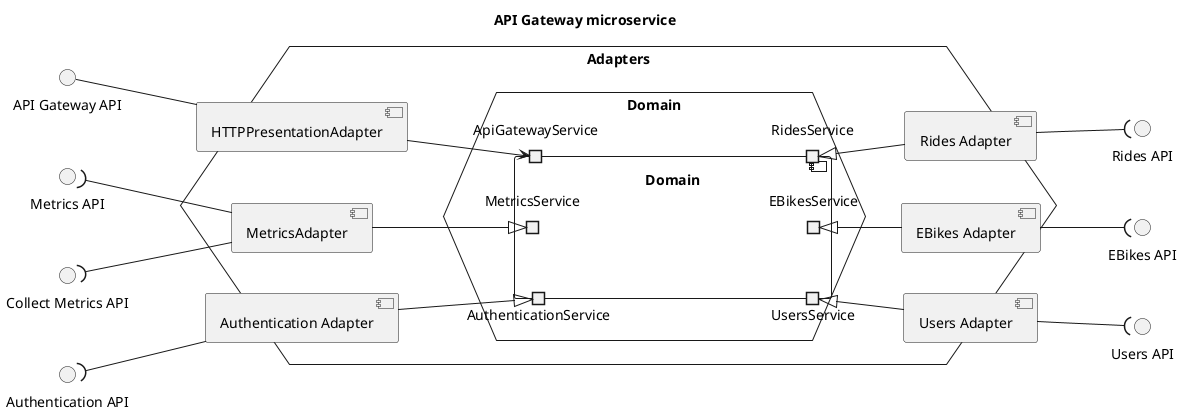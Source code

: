 @startuml apigateway-components

title "API Gateway microservice"

left to right direction

interface "Users API" as UsersAPI
interface "EBikes API" as EBikesAPI
interface "Rides API" as RidesAPI
interface "Authentication API" as AuthAPI
interface "API Gateway API" as APIGatewayAPI
interface "Collect Metrics API" as CollectMetricsAPI
interface "Metrics API" as MetricsAPI

hexagon Adapters {
    hexagon Domain as DomainHex {
        component Domain {
            portin MetricsService
            portin AuthenticationService
            portin ApiGatewayService
            portout UsersService
            portout EBikesService
            portout RidesService
        }
    }

    component "Authentication Adapter" as AuthAdapter
    AuthAdapter -d-|> AuthenticationService
    AuthAdapter -u-( AuthAPI

    component MetricsAdapter
    MetricsAdapter -d-|> MetricsService
    MetricsAdapter -u-( CollectMetricsAPI
    MetricsAdapter -u-( MetricsAPI

    component "HTTPPresentationAdapter" as HTTPAdapter
    HTTPAdapter -d-> ApiGatewayService
    HTTPAdapter -u-() APIGatewayAPI
    
    component "Users Adapter" as UsersAdapter
    UsersAdapter -u-|> UsersService
    UsersAdapter --( UsersAPI

    component "EBikes Adapter" as EBikesAdapter
    EBikesAdapter -u-|> EBikesService
    EBikesAdapter --( EBikesAPI

    component "Rides Adapter" as RidesAdapter
    RidesAdapter -u-|> RidesService
    RidesAdapter --( RidesAPI

}

@enduml
